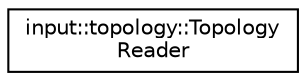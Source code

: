 digraph "Graphical Class Hierarchy"
{
 // LATEX_PDF_SIZE
  edge [fontname="Helvetica",fontsize="10",labelfontname="Helvetica",labelfontsize="10"];
  node [fontname="Helvetica",fontsize="10",shape=record];
  rankdir="LR";
  Node0 [label="input::topology::Topology\lReader",height=0.2,width=0.4,color="black", fillcolor="white", style="filled",URL="$classinput_1_1topology_1_1TopologyReader.html",tooltip="reads topology file and sets settings"];
}
